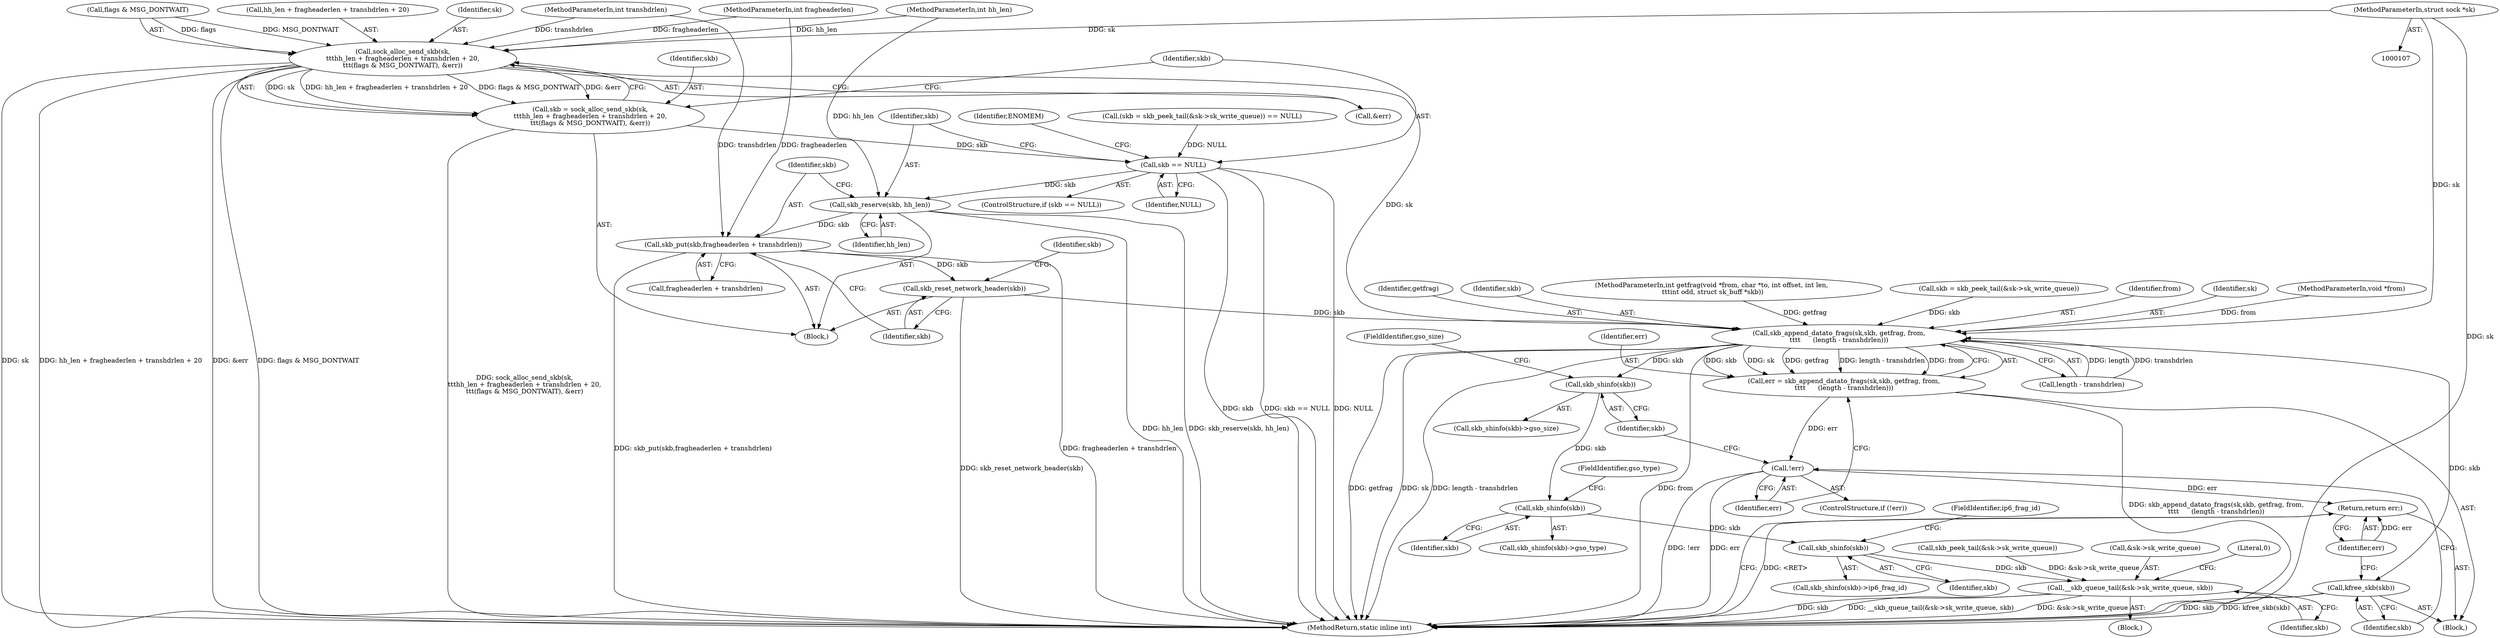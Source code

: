 digraph "0_linux_87c48fa3b4630905f98268dde838ee43626a060c_2@pointer" {
"1000108" [label="(MethodParameterIn,struct sock *sk)"];
"1000133" [label="(Call,sock_alloc_send_skb(sk,\n\t\t\thh_len + fragheaderlen + transhdrlen + 20,\n\t\t\t(flags & MSG_DONTWAIT), &err))"];
"1000131" [label="(Call,skb = sock_alloc_send_skb(sk,\n\t\t\thh_len + fragheaderlen + transhdrlen + 20,\n\t\t\t(flags & MSG_DONTWAIT), &err))"];
"1000148" [label="(Call,skb == NULL)"];
"1000154" [label="(Call,skb_reserve(skb, hh_len))"];
"1000157" [label="(Call,skb_put(skb,fragheaderlen + transhdrlen))"];
"1000162" [label="(Call,skb_reset_network_header(skb))"];
"1000185" [label="(Call,skb_append_datato_frags(sk,skb, getfrag, from,\n\t\t\t\t      (length - transhdrlen)))"];
"1000183" [label="(Call,err = skb_append_datato_frags(sk,skb, getfrag, from,\n\t\t\t\t      (length - transhdrlen)))"];
"1000194" [label="(Call,!err)"];
"1000238" [label="(Return,return err;)"];
"1000200" [label="(Call,skb_shinfo(skb))"];
"1000213" [label="(Call,skb_shinfo(skb))"];
"1000222" [label="(Call,skb_shinfo(skb))"];
"1000228" [label="(Call,__skb_queue_tail(&sk->sk_write_queue, skb))"];
"1000236" [label="(Call,kfree_skb(skb))"];
"1000150" [label="(Identifier,NULL)"];
"1000109" [label="(MethodParameterIn,int getfrag(void *from, char *to, int offset, int len,\n \t\t\tint odd, struct sk_buff *skb))"];
"1000238" [label="(Return,return err;)"];
"1000124" [label="(Call,skb_peek_tail(&sk->sk_write_queue))"];
"1000214" [label="(Identifier,skb)"];
"1000149" [label="(Identifier,skb)"];
"1000121" [label="(Call,(skb = skb_peek_tail(&sk->sk_write_queue)) == NULL)"];
"1000201" [label="(Identifier,skb)"];
"1000147" [label="(ControlStructure,if (skb == NULL))"];
"1000153" [label="(Identifier,ENOMEM)"];
"1000162" [label="(Call,skb_reset_network_header(skb))"];
"1000193" [label="(ControlStructure,if (!err))"];
"1000202" [label="(FieldIdentifier,gso_size)"];
"1000156" [label="(Identifier,hh_len)"];
"1000213" [label="(Call,skb_shinfo(skb))"];
"1000184" [label="(Identifier,err)"];
"1000122" [label="(Call,skb = skb_peek_tail(&sk->sk_write_queue))"];
"1000224" [label="(FieldIdentifier,ip6_frag_id)"];
"1000233" [label="(Identifier,skb)"];
"1000229" [label="(Call,&sk->sk_write_queue)"];
"1000189" [label="(Identifier,from)"];
"1000195" [label="(Identifier,err)"];
"1000112" [label="(MethodParameterIn,int hh_len)"];
"1000157" [label="(Call,skb_put(skb,fragheaderlen + transhdrlen))"];
"1000194" [label="(Call,!err)"];
"1000212" [label="(Call,skb_shinfo(skb)->gso_type)"];
"1000223" [label="(Identifier,skb)"];
"1000228" [label="(Call,__skb_queue_tail(&sk->sk_write_queue, skb))"];
"1000114" [label="(MethodParameterIn,int transhdrlen)"];
"1000159" [label="(Call,fragheaderlen + transhdrlen)"];
"1000163" [label="(Identifier,skb)"];
"1000186" [label="(Identifier,sk)"];
"1000190" [label="(Call,length - transhdrlen)"];
"1000131" [label="(Call,skb = sock_alloc_send_skb(sk,\n\t\t\thh_len + fragheaderlen + transhdrlen + 20,\n\t\t\t(flags & MSG_DONTWAIT), &err))"];
"1000110" [label="(MethodParameterIn,void *from)"];
"1000132" [label="(Identifier,skb)"];
"1000166" [label="(Identifier,skb)"];
"1000188" [label="(Identifier,getfrag)"];
"1000221" [label="(Call,skb_shinfo(skb)->ip6_frag_id)"];
"1000187" [label="(Identifier,skb)"];
"1000148" [label="(Call,skb == NULL)"];
"1000200" [label="(Call,skb_shinfo(skb))"];
"1000155" [label="(Identifier,skb)"];
"1000133" [label="(Call,sock_alloc_send_skb(sk,\n\t\t\thh_len + fragheaderlen + transhdrlen + 20,\n\t\t\t(flags & MSG_DONTWAIT), &err))"];
"1000158" [label="(Identifier,skb)"];
"1000183" [label="(Call,err = skb_append_datato_frags(sk,skb, getfrag, from,\n\t\t\t\t      (length - transhdrlen)))"];
"1000199" [label="(Call,skb_shinfo(skb)->gso_size)"];
"1000222" [label="(Call,skb_shinfo(skb))"];
"1000113" [label="(MethodParameterIn,int fragheaderlen)"];
"1000134" [label="(Identifier,sk)"];
"1000237" [label="(Identifier,skb)"];
"1000240" [label="(MethodReturn,static inline int)"];
"1000145" [label="(Call,&err)"];
"1000108" [label="(MethodParameterIn,struct sock *sk)"];
"1000154" [label="(Call,skb_reserve(skb, hh_len))"];
"1000236" [label="(Call,kfree_skb(skb))"];
"1000142" [label="(Call,flags & MSG_DONTWAIT)"];
"1000215" [label="(FieldIdentifier,gso_type)"];
"1000135" [label="(Call,hh_len + fragheaderlen + transhdrlen + 20)"];
"1000239" [label="(Identifier,err)"];
"1000117" [label="(Block,)"];
"1000196" [label="(Block,)"];
"1000235" [label="(Literal,0)"];
"1000185" [label="(Call,skb_append_datato_frags(sk,skb, getfrag, from,\n\t\t\t\t      (length - transhdrlen)))"];
"1000130" [label="(Block,)"];
"1000108" -> "1000107"  [label="AST: "];
"1000108" -> "1000240"  [label="DDG: sk"];
"1000108" -> "1000133"  [label="DDG: sk"];
"1000108" -> "1000185"  [label="DDG: sk"];
"1000133" -> "1000131"  [label="AST: "];
"1000133" -> "1000145"  [label="CFG: "];
"1000134" -> "1000133"  [label="AST: "];
"1000135" -> "1000133"  [label="AST: "];
"1000142" -> "1000133"  [label="AST: "];
"1000145" -> "1000133"  [label="AST: "];
"1000131" -> "1000133"  [label="CFG: "];
"1000133" -> "1000240"  [label="DDG: flags & MSG_DONTWAIT"];
"1000133" -> "1000240"  [label="DDG: sk"];
"1000133" -> "1000240"  [label="DDG: hh_len + fragheaderlen + transhdrlen + 20"];
"1000133" -> "1000240"  [label="DDG: &err"];
"1000133" -> "1000131"  [label="DDG: sk"];
"1000133" -> "1000131"  [label="DDG: hh_len + fragheaderlen + transhdrlen + 20"];
"1000133" -> "1000131"  [label="DDG: flags & MSG_DONTWAIT"];
"1000133" -> "1000131"  [label="DDG: &err"];
"1000112" -> "1000133"  [label="DDG: hh_len"];
"1000113" -> "1000133"  [label="DDG: fragheaderlen"];
"1000114" -> "1000133"  [label="DDG: transhdrlen"];
"1000142" -> "1000133"  [label="DDG: flags"];
"1000142" -> "1000133"  [label="DDG: MSG_DONTWAIT"];
"1000133" -> "1000185"  [label="DDG: sk"];
"1000131" -> "1000130"  [label="AST: "];
"1000132" -> "1000131"  [label="AST: "];
"1000149" -> "1000131"  [label="CFG: "];
"1000131" -> "1000240"  [label="DDG: sock_alloc_send_skb(sk,\n\t\t\thh_len + fragheaderlen + transhdrlen + 20,\n\t\t\t(flags & MSG_DONTWAIT), &err)"];
"1000131" -> "1000148"  [label="DDG: skb"];
"1000148" -> "1000147"  [label="AST: "];
"1000148" -> "1000150"  [label="CFG: "];
"1000149" -> "1000148"  [label="AST: "];
"1000150" -> "1000148"  [label="AST: "];
"1000153" -> "1000148"  [label="CFG: "];
"1000155" -> "1000148"  [label="CFG: "];
"1000148" -> "1000240"  [label="DDG: skb"];
"1000148" -> "1000240"  [label="DDG: skb == NULL"];
"1000148" -> "1000240"  [label="DDG: NULL"];
"1000121" -> "1000148"  [label="DDG: NULL"];
"1000148" -> "1000154"  [label="DDG: skb"];
"1000154" -> "1000130"  [label="AST: "];
"1000154" -> "1000156"  [label="CFG: "];
"1000155" -> "1000154"  [label="AST: "];
"1000156" -> "1000154"  [label="AST: "];
"1000158" -> "1000154"  [label="CFG: "];
"1000154" -> "1000240"  [label="DDG: skb_reserve(skb, hh_len)"];
"1000154" -> "1000240"  [label="DDG: hh_len"];
"1000112" -> "1000154"  [label="DDG: hh_len"];
"1000154" -> "1000157"  [label="DDG: skb"];
"1000157" -> "1000130"  [label="AST: "];
"1000157" -> "1000159"  [label="CFG: "];
"1000158" -> "1000157"  [label="AST: "];
"1000159" -> "1000157"  [label="AST: "];
"1000163" -> "1000157"  [label="CFG: "];
"1000157" -> "1000240"  [label="DDG: fragheaderlen + transhdrlen"];
"1000157" -> "1000240"  [label="DDG: skb_put(skb,fragheaderlen + transhdrlen)"];
"1000113" -> "1000157"  [label="DDG: fragheaderlen"];
"1000114" -> "1000157"  [label="DDG: transhdrlen"];
"1000157" -> "1000162"  [label="DDG: skb"];
"1000162" -> "1000130"  [label="AST: "];
"1000162" -> "1000163"  [label="CFG: "];
"1000163" -> "1000162"  [label="AST: "];
"1000166" -> "1000162"  [label="CFG: "];
"1000162" -> "1000240"  [label="DDG: skb_reset_network_header(skb)"];
"1000162" -> "1000185"  [label="DDG: skb"];
"1000185" -> "1000183"  [label="AST: "];
"1000185" -> "1000190"  [label="CFG: "];
"1000186" -> "1000185"  [label="AST: "];
"1000187" -> "1000185"  [label="AST: "];
"1000188" -> "1000185"  [label="AST: "];
"1000189" -> "1000185"  [label="AST: "];
"1000190" -> "1000185"  [label="AST: "];
"1000183" -> "1000185"  [label="CFG: "];
"1000185" -> "1000240"  [label="DDG: getfrag"];
"1000185" -> "1000240"  [label="DDG: sk"];
"1000185" -> "1000240"  [label="DDG: length - transhdrlen"];
"1000185" -> "1000240"  [label="DDG: from"];
"1000185" -> "1000183"  [label="DDG: skb"];
"1000185" -> "1000183"  [label="DDG: sk"];
"1000185" -> "1000183"  [label="DDG: getfrag"];
"1000185" -> "1000183"  [label="DDG: length - transhdrlen"];
"1000185" -> "1000183"  [label="DDG: from"];
"1000122" -> "1000185"  [label="DDG: skb"];
"1000109" -> "1000185"  [label="DDG: getfrag"];
"1000110" -> "1000185"  [label="DDG: from"];
"1000190" -> "1000185"  [label="DDG: length"];
"1000190" -> "1000185"  [label="DDG: transhdrlen"];
"1000185" -> "1000200"  [label="DDG: skb"];
"1000185" -> "1000236"  [label="DDG: skb"];
"1000183" -> "1000117"  [label="AST: "];
"1000184" -> "1000183"  [label="AST: "];
"1000195" -> "1000183"  [label="CFG: "];
"1000183" -> "1000240"  [label="DDG: skb_append_datato_frags(sk,skb, getfrag, from,\n\t\t\t\t      (length - transhdrlen))"];
"1000183" -> "1000194"  [label="DDG: err"];
"1000194" -> "1000193"  [label="AST: "];
"1000194" -> "1000195"  [label="CFG: "];
"1000195" -> "1000194"  [label="AST: "];
"1000201" -> "1000194"  [label="CFG: "];
"1000237" -> "1000194"  [label="CFG: "];
"1000194" -> "1000240"  [label="DDG: !err"];
"1000194" -> "1000240"  [label="DDG: err"];
"1000194" -> "1000238"  [label="DDG: err"];
"1000238" -> "1000117"  [label="AST: "];
"1000238" -> "1000239"  [label="CFG: "];
"1000239" -> "1000238"  [label="AST: "];
"1000240" -> "1000238"  [label="CFG: "];
"1000238" -> "1000240"  [label="DDG: <RET>"];
"1000239" -> "1000238"  [label="DDG: err"];
"1000200" -> "1000199"  [label="AST: "];
"1000200" -> "1000201"  [label="CFG: "];
"1000201" -> "1000200"  [label="AST: "];
"1000202" -> "1000200"  [label="CFG: "];
"1000200" -> "1000213"  [label="DDG: skb"];
"1000213" -> "1000212"  [label="AST: "];
"1000213" -> "1000214"  [label="CFG: "];
"1000214" -> "1000213"  [label="AST: "];
"1000215" -> "1000213"  [label="CFG: "];
"1000213" -> "1000222"  [label="DDG: skb"];
"1000222" -> "1000221"  [label="AST: "];
"1000222" -> "1000223"  [label="CFG: "];
"1000223" -> "1000222"  [label="AST: "];
"1000224" -> "1000222"  [label="CFG: "];
"1000222" -> "1000228"  [label="DDG: skb"];
"1000228" -> "1000196"  [label="AST: "];
"1000228" -> "1000233"  [label="CFG: "];
"1000229" -> "1000228"  [label="AST: "];
"1000233" -> "1000228"  [label="AST: "];
"1000235" -> "1000228"  [label="CFG: "];
"1000228" -> "1000240"  [label="DDG: skb"];
"1000228" -> "1000240"  [label="DDG: __skb_queue_tail(&sk->sk_write_queue, skb)"];
"1000228" -> "1000240"  [label="DDG: &sk->sk_write_queue"];
"1000124" -> "1000228"  [label="DDG: &sk->sk_write_queue"];
"1000236" -> "1000117"  [label="AST: "];
"1000236" -> "1000237"  [label="CFG: "];
"1000237" -> "1000236"  [label="AST: "];
"1000239" -> "1000236"  [label="CFG: "];
"1000236" -> "1000240"  [label="DDG: skb"];
"1000236" -> "1000240"  [label="DDG: kfree_skb(skb)"];
}
